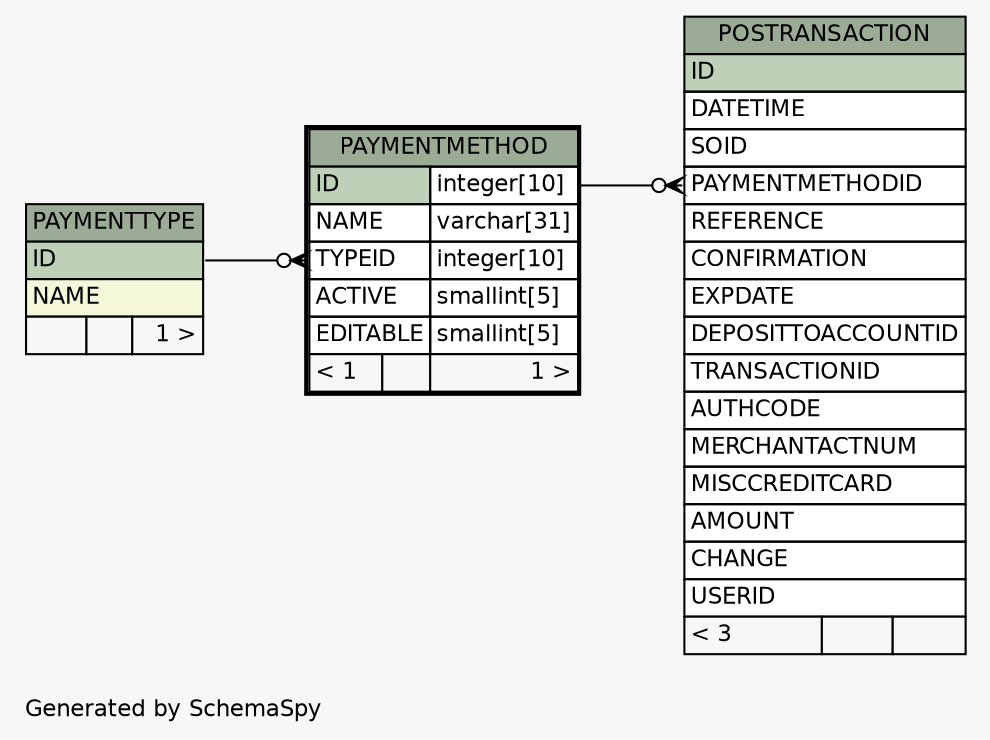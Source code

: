 // dot 2.26.3 on Linux 3.5.0-34-generic
// SchemaSpy rev 590
digraph "oneDegreeRelationshipsDiagram" {
  graph [
    rankdir="RL"
    bgcolor="#f7f7f7"
    label="\nGenerated by SchemaSpy"
    labeljust="l"
    nodesep="0.18"
    ranksep="0.46"
    fontname="Helvetica"
    fontsize="11"
  ];
  node [
    fontname="Helvetica"
    fontsize="11"
    shape="plaintext"
  ];
  edge [
    arrowsize="0.8"
  ];
  "PAYMENTMETHOD":"TYPEID":w -> "PAYMENTTYPE":"ID":e [arrowhead=none dir=back arrowtail=crowodot];
  "POSTRANSACTION":"PAYMENTMETHODID":w -> "PAYMENTMETHOD":"ID.type":e [arrowhead=none dir=back arrowtail=crowodot];
  "PAYMENTMETHOD" [
    label=<
    <TABLE BORDER="2" CELLBORDER="1" CELLSPACING="0" BGCOLOR="#ffffff">
      <TR><TD COLSPAN="3" BGCOLOR="#9bab96" ALIGN="CENTER">PAYMENTMETHOD</TD></TR>
      <TR><TD PORT="ID" COLSPAN="2" BGCOLOR="#bed1b8" ALIGN="LEFT">ID</TD><TD PORT="ID.type" ALIGN="LEFT">integer[10]</TD></TR>
      <TR><TD PORT="NAME" COLSPAN="2" ALIGN="LEFT">NAME</TD><TD PORT="NAME.type" ALIGN="LEFT">varchar[31]</TD></TR>
      <TR><TD PORT="TYPEID" COLSPAN="2" ALIGN="LEFT">TYPEID</TD><TD PORT="TYPEID.type" ALIGN="LEFT">integer[10]</TD></TR>
      <TR><TD PORT="ACTIVE" COLSPAN="2" ALIGN="LEFT">ACTIVE</TD><TD PORT="ACTIVE.type" ALIGN="LEFT">smallint[5]</TD></TR>
      <TR><TD PORT="EDITABLE" COLSPAN="2" ALIGN="LEFT">EDITABLE</TD><TD PORT="EDITABLE.type" ALIGN="LEFT">smallint[5]</TD></TR>
      <TR><TD ALIGN="LEFT" BGCOLOR="#f7f7f7">&lt; 1</TD><TD ALIGN="RIGHT" BGCOLOR="#f7f7f7">  </TD><TD ALIGN="RIGHT" BGCOLOR="#f7f7f7">1 &gt;</TD></TR>
    </TABLE>>
    URL="PAYMENTMETHOD.html"
    tooltip="PAYMENTMETHOD"
  ];
  "PAYMENTTYPE" [
    label=<
    <TABLE BORDER="0" CELLBORDER="1" CELLSPACING="0" BGCOLOR="#ffffff">
      <TR><TD COLSPAN="3" BGCOLOR="#9bab96" ALIGN="CENTER">PAYMENTTYPE</TD></TR>
      <TR><TD PORT="ID" COLSPAN="3" BGCOLOR="#bed1b8" ALIGN="LEFT">ID</TD></TR>
      <TR><TD PORT="NAME" COLSPAN="3" BGCOLOR="#f4f7da" ALIGN="LEFT">NAME</TD></TR>
      <TR><TD ALIGN="LEFT" BGCOLOR="#f7f7f7">  </TD><TD ALIGN="RIGHT" BGCOLOR="#f7f7f7">  </TD><TD ALIGN="RIGHT" BGCOLOR="#f7f7f7">1 &gt;</TD></TR>
    </TABLE>>
    URL="PAYMENTTYPE.html"
    tooltip="PAYMENTTYPE"
  ];
  "POSTRANSACTION" [
    label=<
    <TABLE BORDER="0" CELLBORDER="1" CELLSPACING="0" BGCOLOR="#ffffff">
      <TR><TD COLSPAN="3" BGCOLOR="#9bab96" ALIGN="CENTER">POSTRANSACTION</TD></TR>
      <TR><TD PORT="ID" COLSPAN="3" BGCOLOR="#bed1b8" ALIGN="LEFT">ID</TD></TR>
      <TR><TD PORT="DATETIME" COLSPAN="3" ALIGN="LEFT">DATETIME</TD></TR>
      <TR><TD PORT="SOID" COLSPAN="3" ALIGN="LEFT">SOID</TD></TR>
      <TR><TD PORT="PAYMENTMETHODID" COLSPAN="3" ALIGN="LEFT">PAYMENTMETHODID</TD></TR>
      <TR><TD PORT="REFERENCE" COLSPAN="3" ALIGN="LEFT">REFERENCE</TD></TR>
      <TR><TD PORT="CONFIRMATION" COLSPAN="3" ALIGN="LEFT">CONFIRMATION</TD></TR>
      <TR><TD PORT="EXPDATE" COLSPAN="3" ALIGN="LEFT">EXPDATE</TD></TR>
      <TR><TD PORT="DEPOSITTOACCOUNTID" COLSPAN="3" ALIGN="LEFT">DEPOSITTOACCOUNTID</TD></TR>
      <TR><TD PORT="TRANSACTIONID" COLSPAN="3" ALIGN="LEFT">TRANSACTIONID</TD></TR>
      <TR><TD PORT="AUTHCODE" COLSPAN="3" ALIGN="LEFT">AUTHCODE</TD></TR>
      <TR><TD PORT="MERCHANTACTNUM" COLSPAN="3" ALIGN="LEFT">MERCHANTACTNUM</TD></TR>
      <TR><TD PORT="MISCCREDITCARD" COLSPAN="3" ALIGN="LEFT">MISCCREDITCARD</TD></TR>
      <TR><TD PORT="AMOUNT" COLSPAN="3" ALIGN="LEFT">AMOUNT</TD></TR>
      <TR><TD PORT="CHANGE" COLSPAN="3" ALIGN="LEFT">CHANGE</TD></TR>
      <TR><TD PORT="USERID" COLSPAN="3" ALIGN="LEFT">USERID</TD></TR>
      <TR><TD ALIGN="LEFT" BGCOLOR="#f7f7f7">&lt; 3</TD><TD ALIGN="RIGHT" BGCOLOR="#f7f7f7">  </TD><TD ALIGN="RIGHT" BGCOLOR="#f7f7f7">  </TD></TR>
    </TABLE>>
    URL="POSTRANSACTION.html"
    tooltip="POSTRANSACTION"
  ];
}
